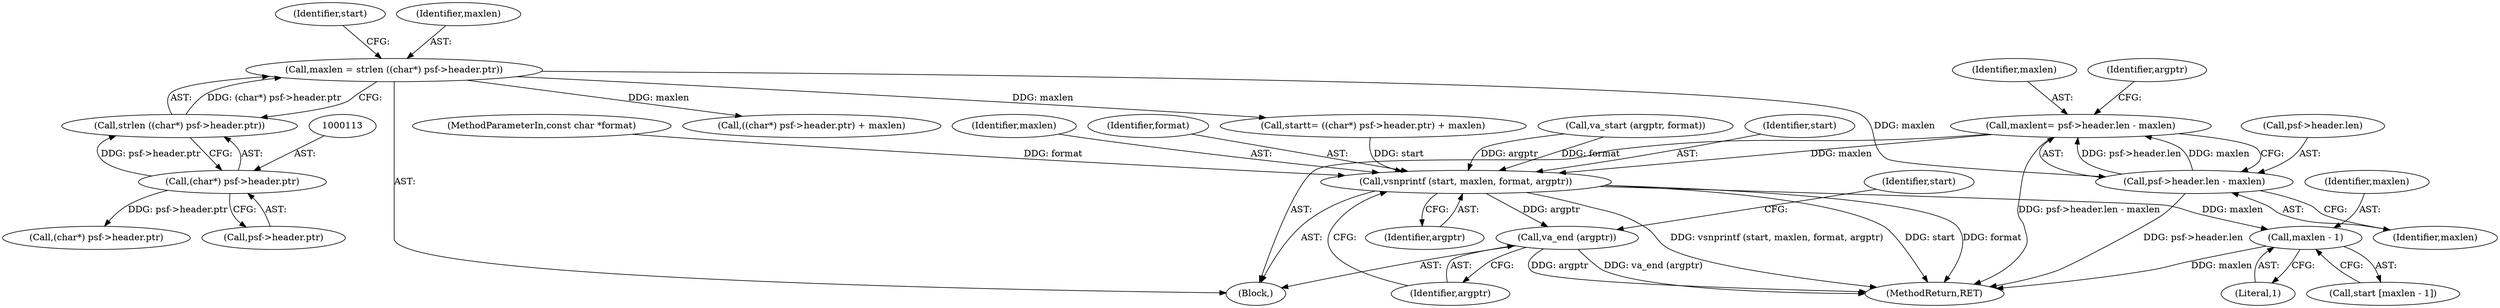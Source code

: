 digraph "0_libsndfile_708e996c87c5fae77b104ccfeb8f6db784c32074_15@integer" {
"1000130" [label="(Call,maxlen\t= psf->header.len - maxlen)"];
"1000132" [label="(Call,psf->header.len - maxlen)"];
"1000109" [label="(Call,maxlen = strlen ((char*) psf->header.ptr))"];
"1000111" [label="(Call,strlen ((char*) psf->header.ptr))"];
"1000112" [label="(Call,(char*) psf->header.ptr)"];
"1000142" [label="(Call,vsnprintf (start, maxlen, format, argptr))"];
"1000147" [label="(Call,va_end (argptr))"];
"1000152" [label="(Call,maxlen - 1)"];
"1000142" [label="(Call,vsnprintf (start, maxlen, format, argptr))"];
"1000130" [label="(Call,maxlen\t= psf->header.len - maxlen)"];
"1000139" [label="(Call,va_start (argptr, format))"];
"1000111" [label="(Call,strlen ((char*) psf->header.ptr))"];
"1000119" [label="(Call,start\t= ((char*) psf->header.ptr) + maxlen)"];
"1000114" [label="(Call,psf->header.ptr)"];
"1000105" [label="(Block,)"];
"1000132" [label="(Call,psf->header.len - maxlen)"];
"1000120" [label="(Identifier,start)"];
"1000148" [label="(Identifier,argptr)"];
"1000143" [label="(Identifier,start)"];
"1000171" [label="(MethodReturn,RET)"];
"1000122" [label="(Call,(char*) psf->header.ptr)"];
"1000104" [label="(MethodParameterIn,const char *format)"];
"1000144" [label="(Identifier,maxlen)"];
"1000153" [label="(Identifier,maxlen)"];
"1000147" [label="(Call,va_end (argptr))"];
"1000110" [label="(Identifier,maxlen)"];
"1000150" [label="(Call,start [maxlen - 1])"];
"1000133" [label="(Call,psf->header.len)"];
"1000109" [label="(Call,maxlen = strlen ((char*) psf->header.ptr))"];
"1000152" [label="(Call,maxlen - 1)"];
"1000138" [label="(Identifier,maxlen)"];
"1000131" [label="(Identifier,maxlen)"];
"1000112" [label="(Call,(char*) psf->header.ptr)"];
"1000121" [label="(Call,((char*) psf->header.ptr) + maxlen)"];
"1000146" [label="(Identifier,argptr)"];
"1000140" [label="(Identifier,argptr)"];
"1000154" [label="(Literal,1)"];
"1000145" [label="(Identifier,format)"];
"1000151" [label="(Identifier,start)"];
"1000130" -> "1000105"  [label="AST: "];
"1000130" -> "1000132"  [label="CFG: "];
"1000131" -> "1000130"  [label="AST: "];
"1000132" -> "1000130"  [label="AST: "];
"1000140" -> "1000130"  [label="CFG: "];
"1000130" -> "1000171"  [label="DDG: psf->header.len - maxlen"];
"1000132" -> "1000130"  [label="DDG: psf->header.len"];
"1000132" -> "1000130"  [label="DDG: maxlen"];
"1000130" -> "1000142"  [label="DDG: maxlen"];
"1000132" -> "1000138"  [label="CFG: "];
"1000133" -> "1000132"  [label="AST: "];
"1000138" -> "1000132"  [label="AST: "];
"1000132" -> "1000171"  [label="DDG: psf->header.len"];
"1000109" -> "1000132"  [label="DDG: maxlen"];
"1000109" -> "1000105"  [label="AST: "];
"1000109" -> "1000111"  [label="CFG: "];
"1000110" -> "1000109"  [label="AST: "];
"1000111" -> "1000109"  [label="AST: "];
"1000120" -> "1000109"  [label="CFG: "];
"1000111" -> "1000109"  [label="DDG: (char*) psf->header.ptr"];
"1000109" -> "1000119"  [label="DDG: maxlen"];
"1000109" -> "1000121"  [label="DDG: maxlen"];
"1000111" -> "1000112"  [label="CFG: "];
"1000112" -> "1000111"  [label="AST: "];
"1000112" -> "1000111"  [label="DDG: psf->header.ptr"];
"1000112" -> "1000114"  [label="CFG: "];
"1000113" -> "1000112"  [label="AST: "];
"1000114" -> "1000112"  [label="AST: "];
"1000112" -> "1000122"  [label="DDG: psf->header.ptr"];
"1000142" -> "1000105"  [label="AST: "];
"1000142" -> "1000146"  [label="CFG: "];
"1000143" -> "1000142"  [label="AST: "];
"1000144" -> "1000142"  [label="AST: "];
"1000145" -> "1000142"  [label="AST: "];
"1000146" -> "1000142"  [label="AST: "];
"1000148" -> "1000142"  [label="CFG: "];
"1000142" -> "1000171"  [label="DDG: vsnprintf (start, maxlen, format, argptr)"];
"1000142" -> "1000171"  [label="DDG: start"];
"1000142" -> "1000171"  [label="DDG: format"];
"1000119" -> "1000142"  [label="DDG: start"];
"1000139" -> "1000142"  [label="DDG: format"];
"1000139" -> "1000142"  [label="DDG: argptr"];
"1000104" -> "1000142"  [label="DDG: format"];
"1000142" -> "1000147"  [label="DDG: argptr"];
"1000142" -> "1000152"  [label="DDG: maxlen"];
"1000147" -> "1000105"  [label="AST: "];
"1000147" -> "1000148"  [label="CFG: "];
"1000148" -> "1000147"  [label="AST: "];
"1000151" -> "1000147"  [label="CFG: "];
"1000147" -> "1000171"  [label="DDG: va_end (argptr)"];
"1000147" -> "1000171"  [label="DDG: argptr"];
"1000152" -> "1000150"  [label="AST: "];
"1000152" -> "1000154"  [label="CFG: "];
"1000153" -> "1000152"  [label="AST: "];
"1000154" -> "1000152"  [label="AST: "];
"1000150" -> "1000152"  [label="CFG: "];
"1000152" -> "1000171"  [label="DDG: maxlen"];
}
